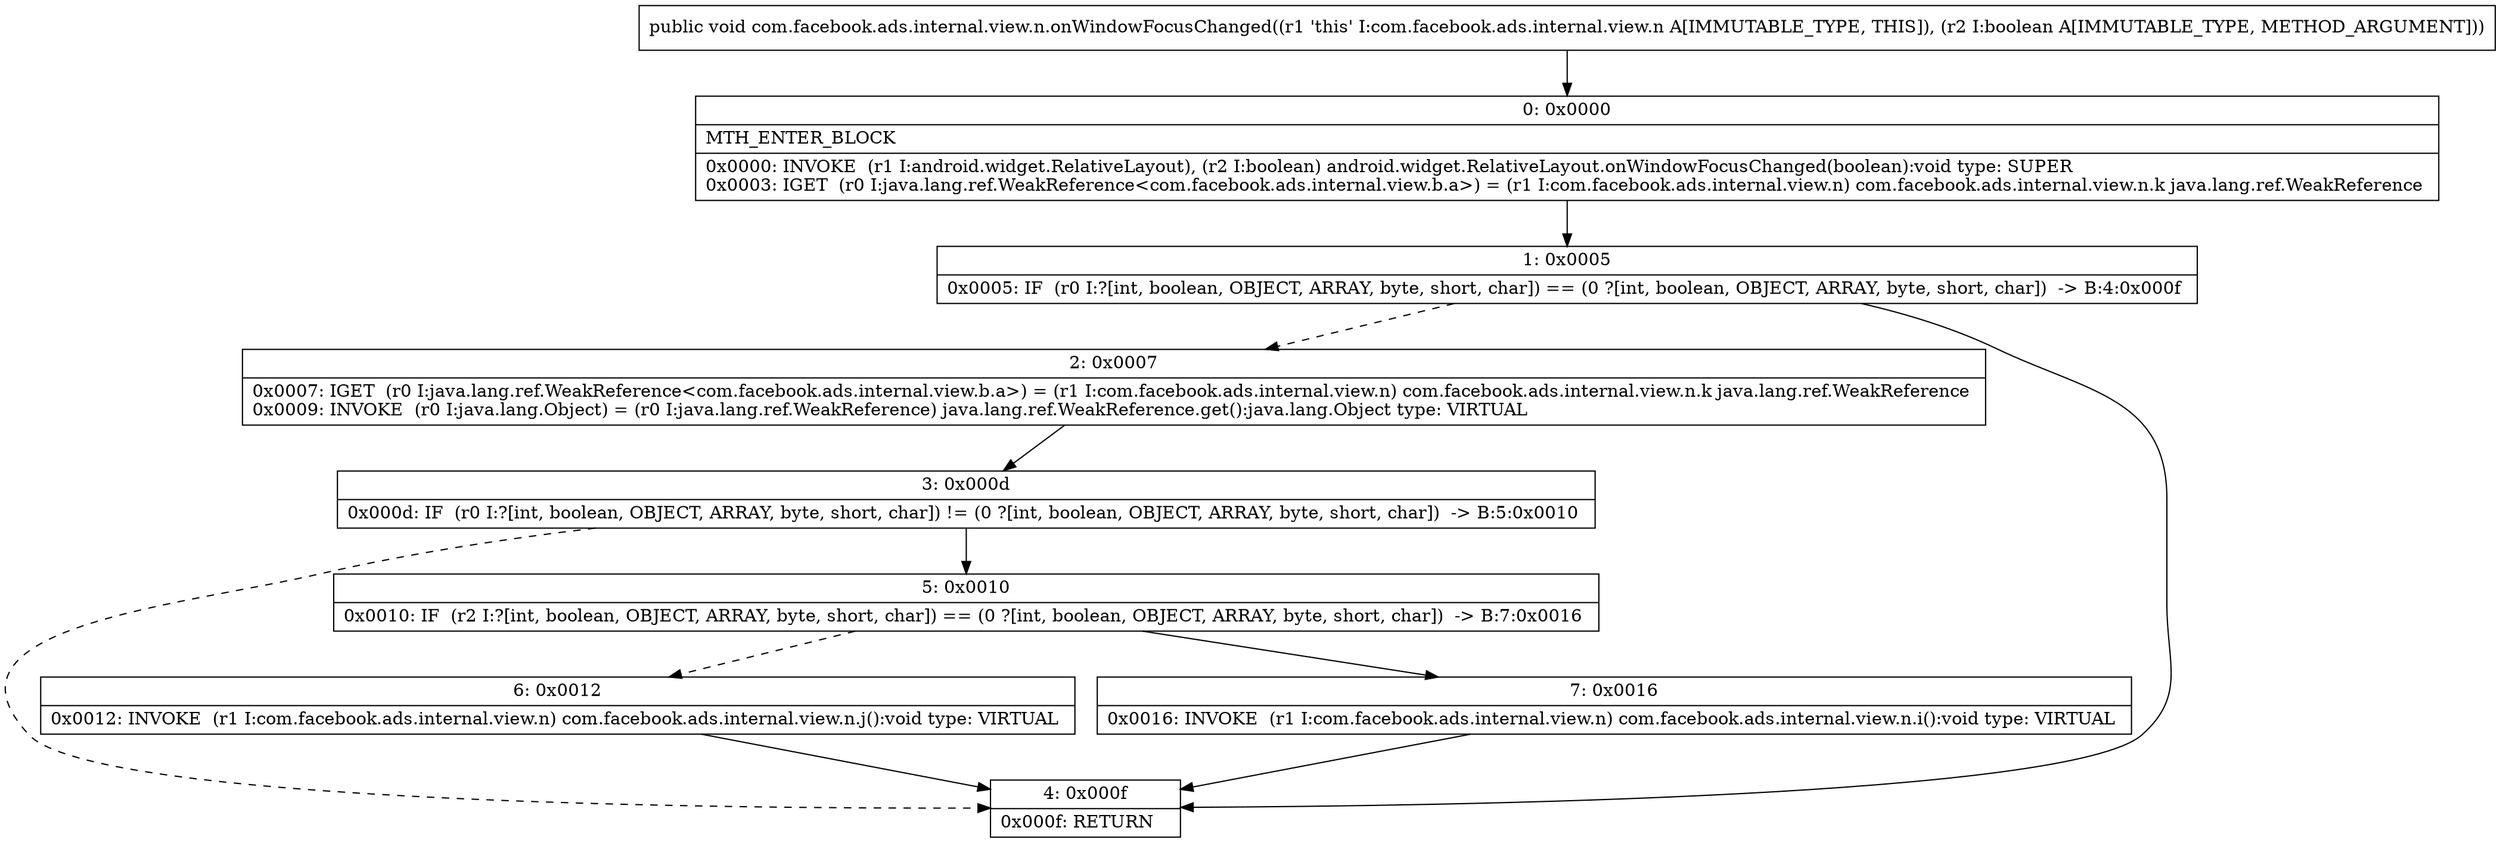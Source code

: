 digraph "CFG forcom.facebook.ads.internal.view.n.onWindowFocusChanged(Z)V" {
Node_0 [shape=record,label="{0\:\ 0x0000|MTH_ENTER_BLOCK\l|0x0000: INVOKE  (r1 I:android.widget.RelativeLayout), (r2 I:boolean) android.widget.RelativeLayout.onWindowFocusChanged(boolean):void type: SUPER \l0x0003: IGET  (r0 I:java.lang.ref.WeakReference\<com.facebook.ads.internal.view.b.a\>) = (r1 I:com.facebook.ads.internal.view.n) com.facebook.ads.internal.view.n.k java.lang.ref.WeakReference \l}"];
Node_1 [shape=record,label="{1\:\ 0x0005|0x0005: IF  (r0 I:?[int, boolean, OBJECT, ARRAY, byte, short, char]) == (0 ?[int, boolean, OBJECT, ARRAY, byte, short, char])  \-\> B:4:0x000f \l}"];
Node_2 [shape=record,label="{2\:\ 0x0007|0x0007: IGET  (r0 I:java.lang.ref.WeakReference\<com.facebook.ads.internal.view.b.a\>) = (r1 I:com.facebook.ads.internal.view.n) com.facebook.ads.internal.view.n.k java.lang.ref.WeakReference \l0x0009: INVOKE  (r0 I:java.lang.Object) = (r0 I:java.lang.ref.WeakReference) java.lang.ref.WeakReference.get():java.lang.Object type: VIRTUAL \l}"];
Node_3 [shape=record,label="{3\:\ 0x000d|0x000d: IF  (r0 I:?[int, boolean, OBJECT, ARRAY, byte, short, char]) != (0 ?[int, boolean, OBJECT, ARRAY, byte, short, char])  \-\> B:5:0x0010 \l}"];
Node_4 [shape=record,label="{4\:\ 0x000f|0x000f: RETURN   \l}"];
Node_5 [shape=record,label="{5\:\ 0x0010|0x0010: IF  (r2 I:?[int, boolean, OBJECT, ARRAY, byte, short, char]) == (0 ?[int, boolean, OBJECT, ARRAY, byte, short, char])  \-\> B:7:0x0016 \l}"];
Node_6 [shape=record,label="{6\:\ 0x0012|0x0012: INVOKE  (r1 I:com.facebook.ads.internal.view.n) com.facebook.ads.internal.view.n.j():void type: VIRTUAL \l}"];
Node_7 [shape=record,label="{7\:\ 0x0016|0x0016: INVOKE  (r1 I:com.facebook.ads.internal.view.n) com.facebook.ads.internal.view.n.i():void type: VIRTUAL \l}"];
MethodNode[shape=record,label="{public void com.facebook.ads.internal.view.n.onWindowFocusChanged((r1 'this' I:com.facebook.ads.internal.view.n A[IMMUTABLE_TYPE, THIS]), (r2 I:boolean A[IMMUTABLE_TYPE, METHOD_ARGUMENT])) }"];
MethodNode -> Node_0;
Node_0 -> Node_1;
Node_1 -> Node_2[style=dashed];
Node_1 -> Node_4;
Node_2 -> Node_3;
Node_3 -> Node_4[style=dashed];
Node_3 -> Node_5;
Node_5 -> Node_6[style=dashed];
Node_5 -> Node_7;
Node_6 -> Node_4;
Node_7 -> Node_4;
}

